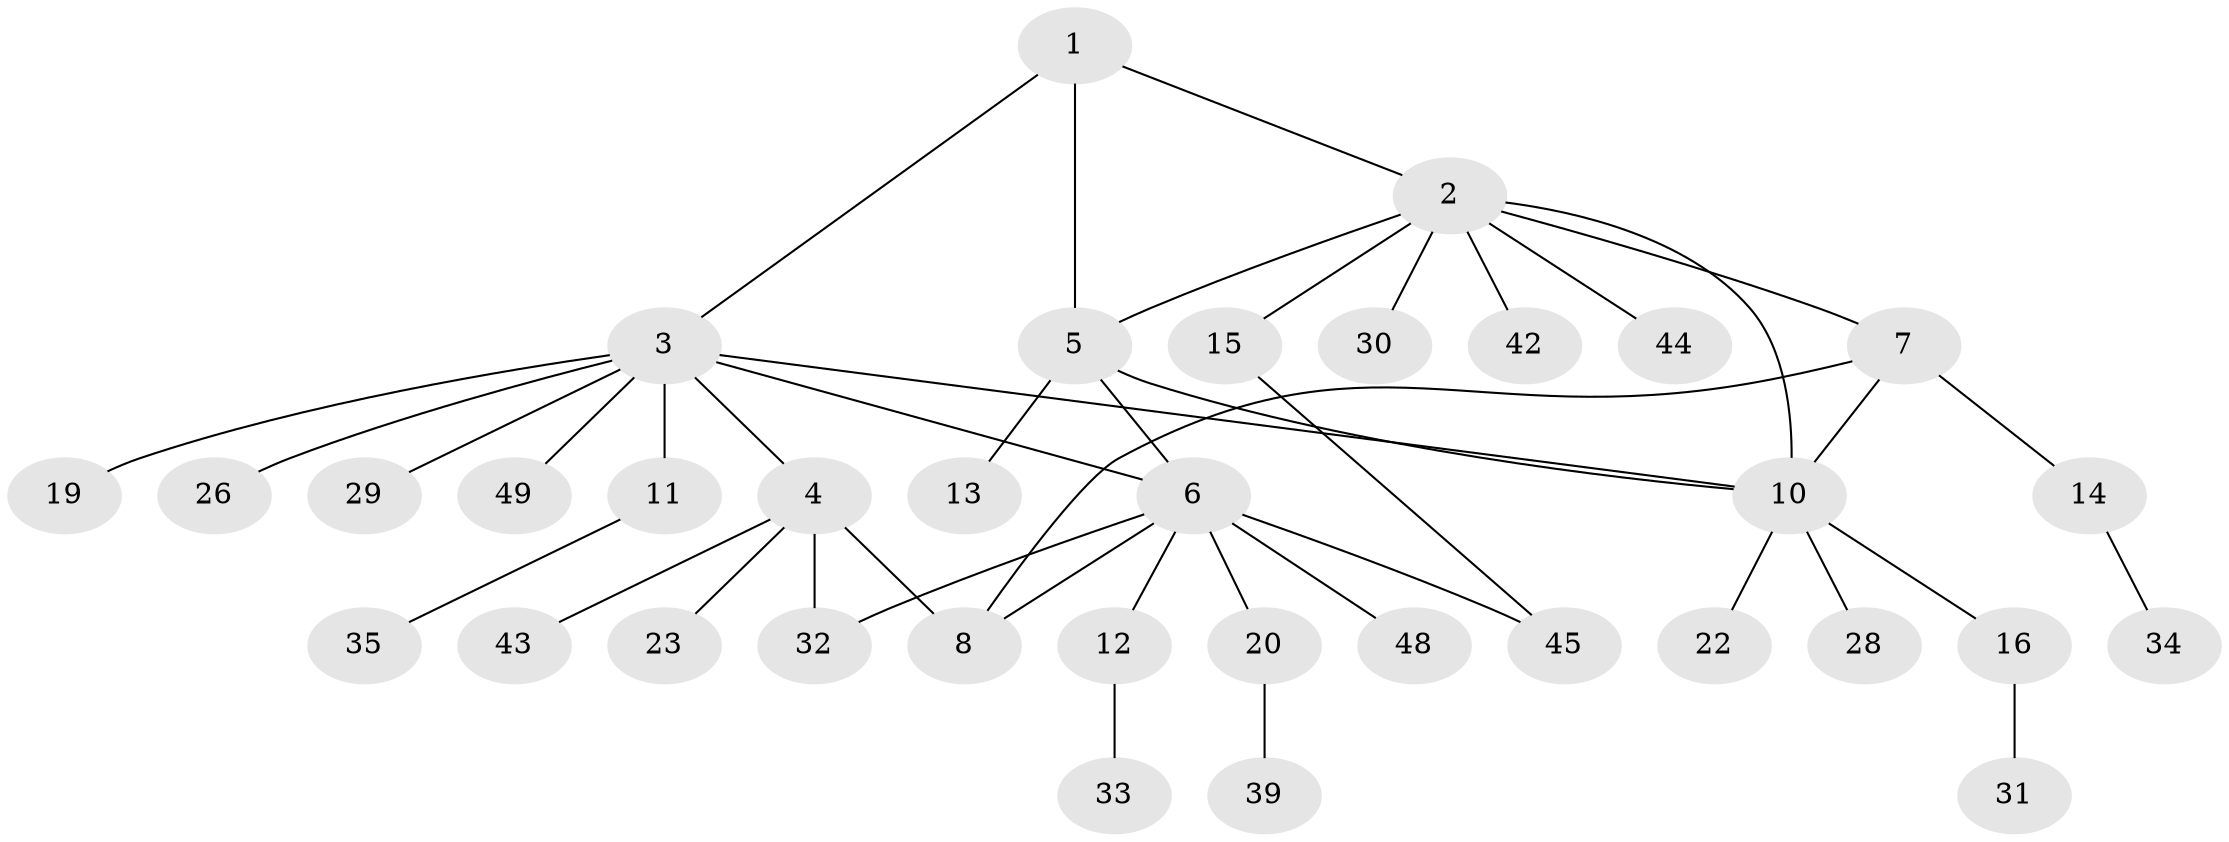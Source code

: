// Generated by graph-tools (version 1.1) at 2025/24/03/03/25 07:24:13]
// undirected, 35 vertices, 43 edges
graph export_dot {
graph [start="1"]
  node [color=gray90,style=filled];
  1;
  2 [super="+21"];
  3 [super="+37"];
  4 [super="+46"];
  5 [super="+9"];
  6 [super="+40"];
  7 [super="+18"];
  8 [super="+38"];
  10 [super="+27"];
  11;
  12 [super="+24"];
  13;
  14 [super="+17"];
  15 [super="+36"];
  16;
  19;
  20 [super="+25"];
  22;
  23;
  26;
  28;
  29;
  30;
  31 [super="+47"];
  32;
  33;
  34 [super="+41"];
  35;
  39;
  42;
  43;
  44;
  45;
  48;
  49;
  1 -- 2;
  1 -- 3;
  1 -- 5;
  2 -- 7;
  2 -- 10;
  2 -- 15;
  2 -- 30;
  2 -- 42;
  2 -- 44;
  2 -- 5;
  3 -- 4;
  3 -- 6;
  3 -- 10;
  3 -- 11;
  3 -- 19;
  3 -- 26;
  3 -- 29;
  3 -- 49;
  4 -- 8;
  4 -- 23;
  4 -- 32;
  4 -- 43;
  5 -- 6;
  5 -- 13;
  5 -- 10;
  6 -- 8;
  6 -- 12;
  6 -- 20;
  6 -- 32;
  6 -- 45;
  6 -- 48;
  7 -- 8;
  7 -- 10;
  7 -- 14;
  10 -- 16;
  10 -- 22;
  10 -- 28;
  11 -- 35;
  12 -- 33;
  14 -- 34;
  15 -- 45;
  16 -- 31;
  20 -- 39;
}
